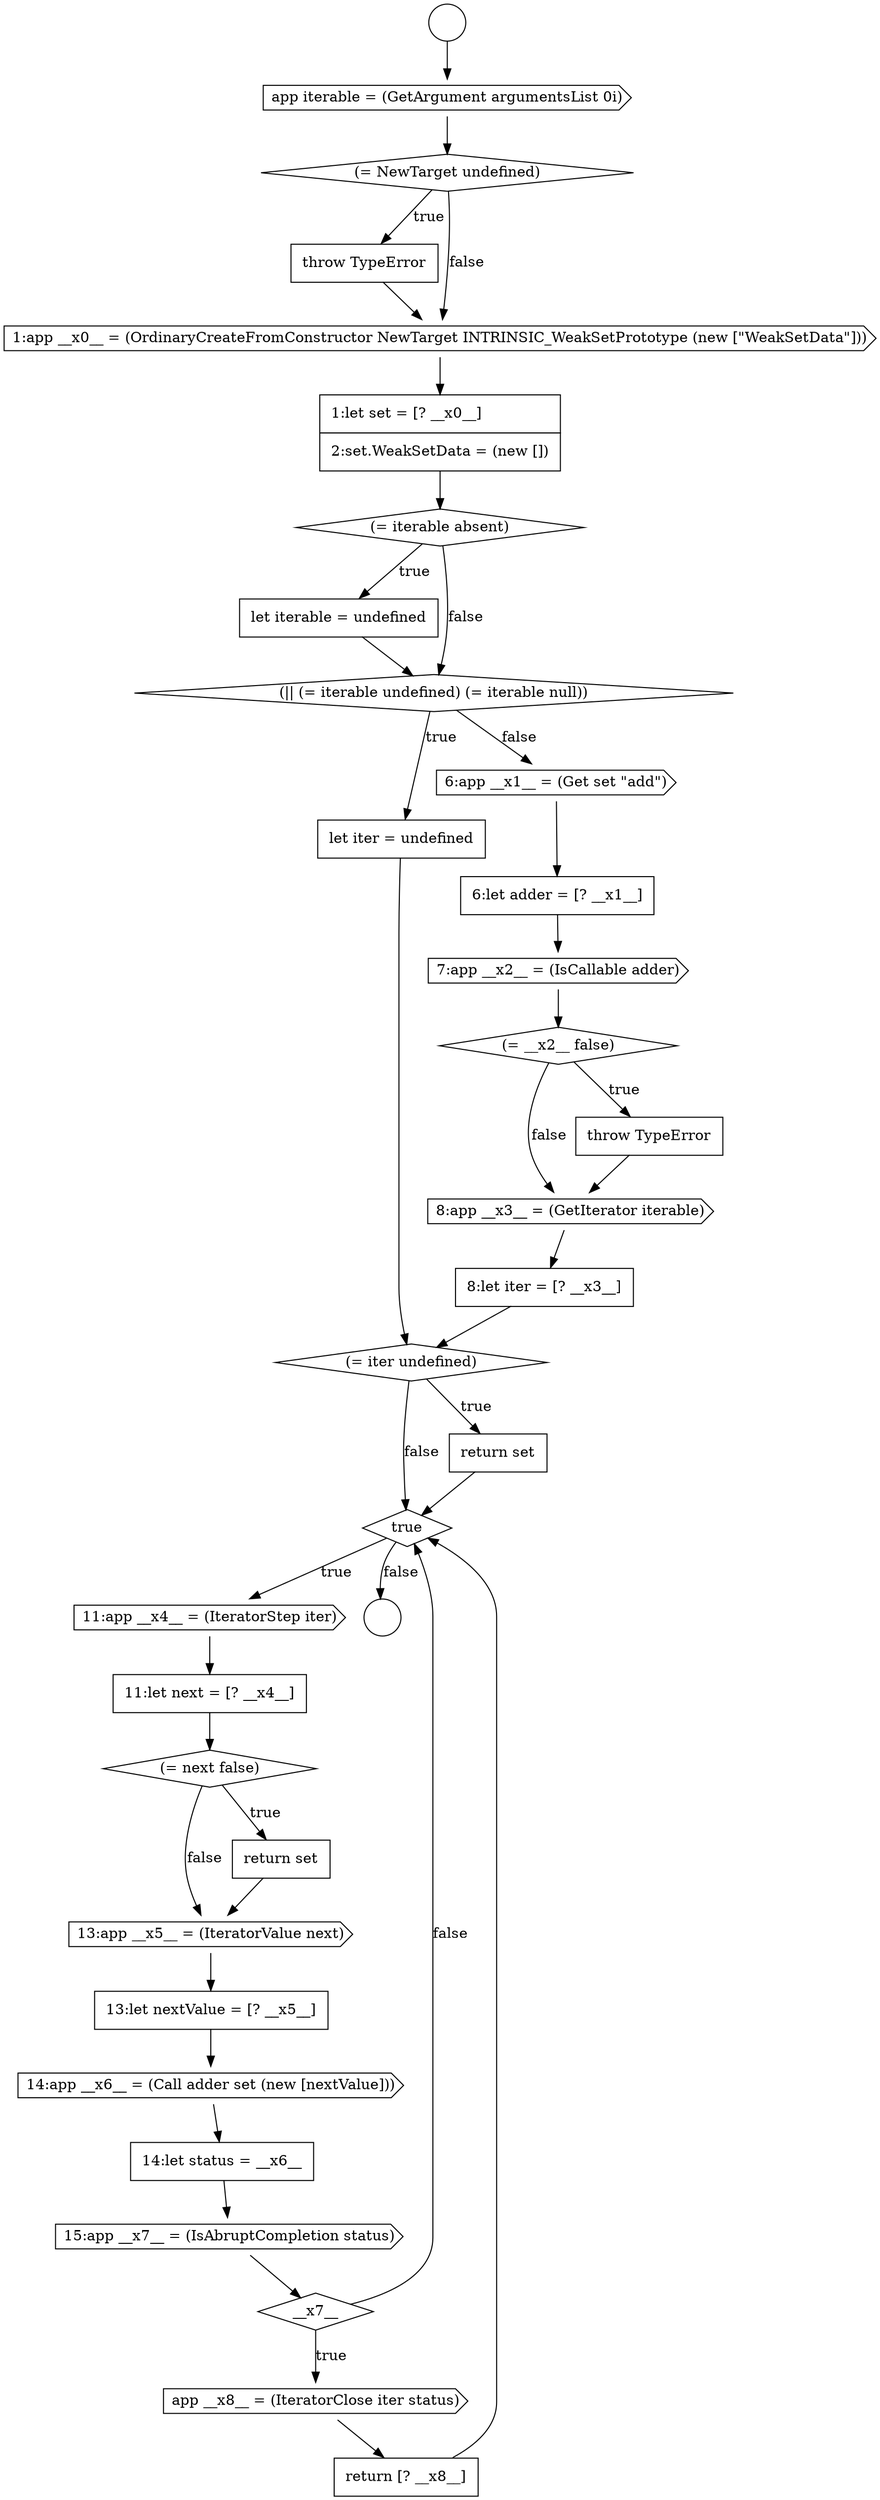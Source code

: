 digraph {
  node15550 [shape=cds, label=<<font color="black">app iterable = (GetArgument argumentsList 0i)</font>> color="black" fillcolor="white" style=filled]
  node15552 [shape=none, margin=0, label=<<font color="black">
    <table border="0" cellborder="1" cellspacing="0" cellpadding="10">
      <tr><td align="left">throw TypeError</td></tr>
    </table>
  </font>> color="black" fillcolor="white" style=filled]
  node15575 [shape=cds, label=<<font color="black">14:app __x6__ = (Call adder set (new [nextValue]))</font>> color="black" fillcolor="white" style=filled]
  node15566 [shape=diamond, label=<<font color="black">(= iter undefined)</font>> color="black" fillcolor="white" style=filled]
  node15571 [shape=diamond, label=<<font color="black">(= next false)</font>> color="black" fillcolor="white" style=filled]
  node15556 [shape=none, margin=0, label=<<font color="black">
    <table border="0" cellborder="1" cellspacing="0" cellpadding="10">
      <tr><td align="left">let iterable = undefined</td></tr>
    </table>
  </font>> color="black" fillcolor="white" style=filled]
  node15548 [shape=circle label=" " color="black" fillcolor="white" style=filled]
  node15553 [shape=cds, label=<<font color="black">1:app __x0__ = (OrdinaryCreateFromConstructor NewTarget INTRINSIC_WeakSetPrototype (new [&quot;WeakSetData&quot;]))</font>> color="black" fillcolor="white" style=filled]
  node15564 [shape=cds, label=<<font color="black">8:app __x3__ = (GetIterator iterable)</font>> color="black" fillcolor="white" style=filled]
  node15558 [shape=none, margin=0, label=<<font color="black">
    <table border="0" cellborder="1" cellspacing="0" cellpadding="10">
      <tr><td align="left">let iter = undefined</td></tr>
    </table>
  </font>> color="black" fillcolor="white" style=filled]
  node15573 [shape=cds, label=<<font color="black">13:app __x5__ = (IteratorValue next)</font>> color="black" fillcolor="white" style=filled]
  node15568 [shape=diamond, label=<<font color="black">true</font>> color="black" fillcolor="white" style=filled]
  node15579 [shape=cds, label=<<font color="black">app __x8__ = (IteratorClose iter status)</font>> color="black" fillcolor="white" style=filled]
  node15554 [shape=none, margin=0, label=<<font color="black">
    <table border="0" cellborder="1" cellspacing="0" cellpadding="10">
      <tr><td align="left">1:let set = [? __x0__]</td></tr>
      <tr><td align="left">2:set.WeakSetData = (new [])</td></tr>
    </table>
  </font>> color="black" fillcolor="white" style=filled]
  node15569 [shape=cds, label=<<font color="black">11:app __x4__ = (IteratorStep iter)</font>> color="black" fillcolor="white" style=filled]
  node15574 [shape=none, margin=0, label=<<font color="black">
    <table border="0" cellborder="1" cellspacing="0" cellpadding="10">
      <tr><td align="left">13:let nextValue = [? __x5__]</td></tr>
    </table>
  </font>> color="black" fillcolor="white" style=filled]
  node15563 [shape=none, margin=0, label=<<font color="black">
    <table border="0" cellborder="1" cellspacing="0" cellpadding="10">
      <tr><td align="left">throw TypeError</td></tr>
    </table>
  </font>> color="black" fillcolor="white" style=filled]
  node15559 [shape=cds, label=<<font color="black">6:app __x1__ = (Get set &quot;add&quot;)</font>> color="black" fillcolor="white" style=filled]
  node15578 [shape=diamond, label=<<font color="black">__x7__</font>> color="black" fillcolor="white" style=filled]
  node15555 [shape=diamond, label=<<font color="black">(= iterable absent)</font>> color="black" fillcolor="white" style=filled]
  node15560 [shape=none, margin=0, label=<<font color="black">
    <table border="0" cellborder="1" cellspacing="0" cellpadding="10">
      <tr><td align="left">6:let adder = [? __x1__]</td></tr>
    </table>
  </font>> color="black" fillcolor="white" style=filled]
  node15567 [shape=none, margin=0, label=<<font color="black">
    <table border="0" cellborder="1" cellspacing="0" cellpadding="10">
      <tr><td align="left">return set</td></tr>
    </table>
  </font>> color="black" fillcolor="white" style=filled]
  node15570 [shape=none, margin=0, label=<<font color="black">
    <table border="0" cellborder="1" cellspacing="0" cellpadding="10">
      <tr><td align="left">11:let next = [? __x4__]</td></tr>
    </table>
  </font>> color="black" fillcolor="white" style=filled]
  node15562 [shape=diamond, label=<<font color="black">(= __x2__ false)</font>> color="black" fillcolor="white" style=filled]
  node15577 [shape=cds, label=<<font color="black">15:app __x7__ = (IsAbruptCompletion status)</font>> color="black" fillcolor="white" style=filled]
  node15551 [shape=diamond, label=<<font color="black">(= NewTarget undefined)</font>> color="black" fillcolor="white" style=filled]
  node15549 [shape=circle label=" " color="black" fillcolor="white" style=filled]
  node15557 [shape=diamond, label=<<font color="black">(|| (= iterable undefined) (= iterable null))</font>> color="black" fillcolor="white" style=filled]
  node15580 [shape=none, margin=0, label=<<font color="black">
    <table border="0" cellborder="1" cellspacing="0" cellpadding="10">
      <tr><td align="left">return [? __x8__]</td></tr>
    </table>
  </font>> color="black" fillcolor="white" style=filled]
  node15576 [shape=none, margin=0, label=<<font color="black">
    <table border="0" cellborder="1" cellspacing="0" cellpadding="10">
      <tr><td align="left">14:let status = __x6__</td></tr>
    </table>
  </font>> color="black" fillcolor="white" style=filled]
  node15561 [shape=cds, label=<<font color="black">7:app __x2__ = (IsCallable adder)</font>> color="black" fillcolor="white" style=filled]
  node15572 [shape=none, margin=0, label=<<font color="black">
    <table border="0" cellborder="1" cellspacing="0" cellpadding="10">
      <tr><td align="left">return set</td></tr>
    </table>
  </font>> color="black" fillcolor="white" style=filled]
  node15565 [shape=none, margin=0, label=<<font color="black">
    <table border="0" cellborder="1" cellspacing="0" cellpadding="10">
      <tr><td align="left">8:let iter = [? __x3__]</td></tr>
    </table>
  </font>> color="black" fillcolor="white" style=filled]
  node15569 -> node15570 [ color="black"]
  node15560 -> node15561 [ color="black"]
  node15558 -> node15566 [ color="black"]
  node15557 -> node15558 [label=<<font color="black">true</font>> color="black"]
  node15557 -> node15559 [label=<<font color="black">false</font>> color="black"]
  node15555 -> node15556 [label=<<font color="black">true</font>> color="black"]
  node15555 -> node15557 [label=<<font color="black">false</font>> color="black"]
  node15570 -> node15571 [ color="black"]
  node15553 -> node15554 [ color="black"]
  node15566 -> node15567 [label=<<font color="black">true</font>> color="black"]
  node15566 -> node15568 [label=<<font color="black">false</font>> color="black"]
  node15571 -> node15572 [label=<<font color="black">true</font>> color="black"]
  node15571 -> node15573 [label=<<font color="black">false</font>> color="black"]
  node15572 -> node15573 [ color="black"]
  node15551 -> node15552 [label=<<font color="black">true</font>> color="black"]
  node15551 -> node15553 [label=<<font color="black">false</font>> color="black"]
  node15580 -> node15568 [ color="black"]
  node15576 -> node15577 [ color="black"]
  node15579 -> node15580 [ color="black"]
  node15567 -> node15568 [ color="black"]
  node15568 -> node15569 [label=<<font color="black">true</font>> color="black"]
  node15568 -> node15549 [label=<<font color="black">false</font>> color="black"]
  node15573 -> node15574 [ color="black"]
  node15562 -> node15563 [label=<<font color="black">true</font>> color="black"]
  node15562 -> node15564 [label=<<font color="black">false</font>> color="black"]
  node15563 -> node15564 [ color="black"]
  node15548 -> node15550 [ color="black"]
  node15556 -> node15557 [ color="black"]
  node15550 -> node15551 [ color="black"]
  node15565 -> node15566 [ color="black"]
  node15575 -> node15576 [ color="black"]
  node15561 -> node15562 [ color="black"]
  node15554 -> node15555 [ color="black"]
  node15578 -> node15579 [label=<<font color="black">true</font>> color="black"]
  node15578 -> node15568 [label=<<font color="black">false</font>> color="black"]
  node15564 -> node15565 [ color="black"]
  node15559 -> node15560 [ color="black"]
  node15552 -> node15553 [ color="black"]
  node15577 -> node15578 [ color="black"]
  node15574 -> node15575 [ color="black"]
}
